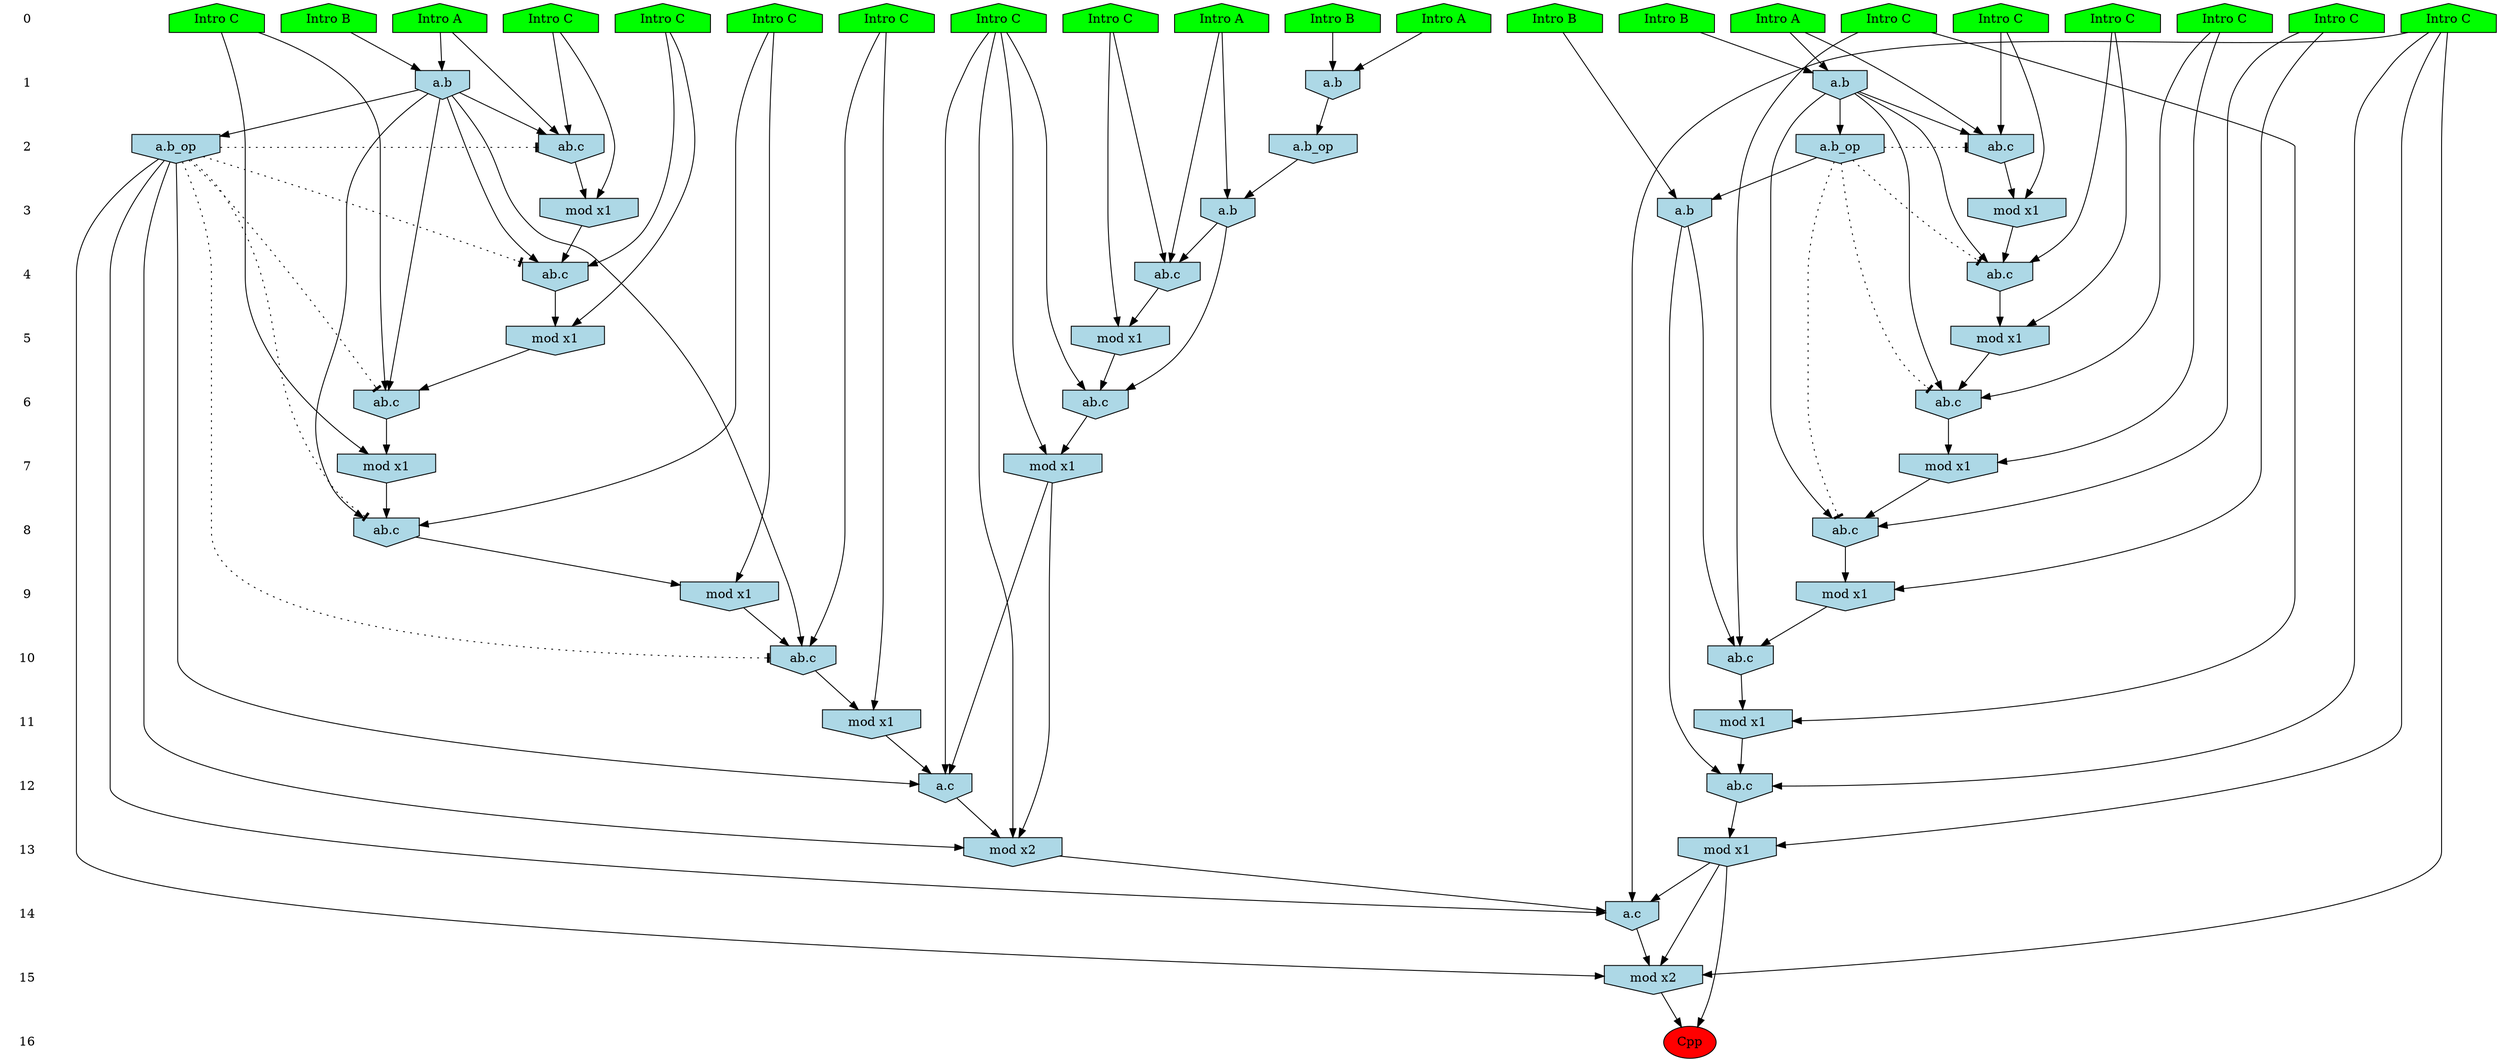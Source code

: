/* Compression of 1 causal flows obtained in average at 2.097213E+01 t.u */
/* Compressed causal flows were: [3943] */
digraph G{
 ranksep=.5 ; 
{ rank = same ; "0" [shape=plaintext] ; node_1 [label ="Intro B", shape=house, style=filled, fillcolor=green] ;
node_2 [label ="Intro B", shape=house, style=filled, fillcolor=green] ;
node_3 [label ="Intro A", shape=house, style=filled, fillcolor=green] ;
node_4 [label ="Intro B", shape=house, style=filled, fillcolor=green] ;
node_5 [label ="Intro A", shape=house, style=filled, fillcolor=green] ;
node_6 [label ="Intro A", shape=house, style=filled, fillcolor=green] ;
node_7 [label ="Intro A", shape=house, style=filled, fillcolor=green] ;
node_8 [label ="Intro B", shape=house, style=filled, fillcolor=green] ;
node_9 [label ="Intro C", shape=house, style=filled, fillcolor=green] ;
node_10 [label ="Intro C", shape=house, style=filled, fillcolor=green] ;
node_11 [label ="Intro C", shape=house, style=filled, fillcolor=green] ;
node_12 [label ="Intro C", shape=house, style=filled, fillcolor=green] ;
node_13 [label ="Intro C", shape=house, style=filled, fillcolor=green] ;
node_14 [label ="Intro C", shape=house, style=filled, fillcolor=green] ;
node_15 [label ="Intro C", shape=house, style=filled, fillcolor=green] ;
node_16 [label ="Intro C", shape=house, style=filled, fillcolor=green] ;
node_17 [label ="Intro C", shape=house, style=filled, fillcolor=green] ;
node_18 [label ="Intro C", shape=house, style=filled, fillcolor=green] ;
node_19 [label ="Intro C", shape=house, style=filled, fillcolor=green] ;
node_20 [label ="Intro C", shape=house, style=filled, fillcolor=green] ;
node_21 [label ="Intro C", shape=house, style=filled, fillcolor=green] ;
}
{ rank = same ; "1" [shape=plaintext] ; node_22 [label="a.b", shape=invhouse, style=filled, fillcolor = lightblue] ;
node_30 [label="a.b", shape=invhouse, style=filled, fillcolor = lightblue] ;
node_36 [label="a.b", shape=invhouse, style=filled, fillcolor = lightblue] ;
}
{ rank = same ; "2" [shape=plaintext] ; node_23 [label="ab.c", shape=invhouse, style=filled, fillcolor = lightblue] ;
node_31 [label="ab.c", shape=invhouse, style=filled, fillcolor = lightblue] ;
node_34 [label="a.b_op", shape=invhouse, style=filled, fillcolor = lightblue] ;
node_37 [label="a.b_op", shape=invhouse, style=filled, fillcolor = lightblue] ;
node_54 [label="a.b_op", shape=invhouse, style=filled, fillcolor = lightblue] ;
}
{ rank = same ; "3" [shape=plaintext] ; node_24 [label="mod x1", shape=invhouse, style=filled, fillcolor = lightblue] ;
node_32 [label="mod x1", shape=invhouse, style=filled, fillcolor = lightblue] ;
node_40 [label="a.b", shape=invhouse, style=filled, fillcolor = lightblue] ;
node_43 [label="a.b", shape=invhouse, style=filled, fillcolor = lightblue] ;
}
{ rank = same ; "4" [shape=plaintext] ; node_25 [label="ab.c", shape=invhouse, style=filled, fillcolor = lightblue] ;
node_35 [label="ab.c", shape=invhouse, style=filled, fillcolor = lightblue] ;
node_42 [label="ab.c", shape=invhouse, style=filled, fillcolor = lightblue] ;
}
{ rank = same ; "5" [shape=plaintext] ; node_26 [label="mod x1", shape=invhouse, style=filled, fillcolor = lightblue] ;
node_38 [label="mod x1", shape=invhouse, style=filled, fillcolor = lightblue] ;
node_44 [label="mod x1", shape=invhouse, style=filled, fillcolor = lightblue] ;
}
{ rank = same ; "6" [shape=plaintext] ; node_27 [label="ab.c", shape=invhouse, style=filled, fillcolor = lightblue] ;
node_39 [label="ab.c", shape=invhouse, style=filled, fillcolor = lightblue] ;
node_49 [label="ab.c", shape=invhouse, style=filled, fillcolor = lightblue] ;
}
{ rank = same ; "7" [shape=plaintext] ; node_28 [label="mod x1", shape=invhouse, style=filled, fillcolor = lightblue] ;
node_41 [label="mod x1", shape=invhouse, style=filled, fillcolor = lightblue] ;
node_50 [label="mod x1", shape=invhouse, style=filled, fillcolor = lightblue] ;
}
{ rank = same ; "8" [shape=plaintext] ; node_29 [label="ab.c", shape=invhouse, style=filled, fillcolor = lightblue] ;
node_47 [label="ab.c", shape=invhouse, style=filled, fillcolor = lightblue] ;
}
{ rank = same ; "9" [shape=plaintext] ; node_33 [label="mod x1", shape=invhouse, style=filled, fillcolor = lightblue] ;
node_48 [label="mod x1", shape=invhouse, style=filled, fillcolor = lightblue] ;
}
{ rank = same ; "10" [shape=plaintext] ; node_45 [label="ab.c", shape=invhouse, style=filled, fillcolor = lightblue] ;
node_51 [label="ab.c", shape=invhouse, style=filled, fillcolor = lightblue] ;
}
{ rank = same ; "11" [shape=plaintext] ; node_46 [label="mod x1", shape=invhouse, style=filled, fillcolor = lightblue] ;
node_52 [label="mod x1", shape=invhouse, style=filled, fillcolor = lightblue] ;
}
{ rank = same ; "12" [shape=plaintext] ; node_53 [label="ab.c", shape=invhouse, style=filled, fillcolor = lightblue] ;
node_55 [label="a.c", shape=invhouse, style=filled, fillcolor = lightblue] ;
}
{ rank = same ; "13" [shape=plaintext] ; node_56 [label="mod x1", shape=invhouse, style=filled, fillcolor = lightblue] ;
node_57 [label="mod x2", shape=invhouse, style=filled, fillcolor = lightblue] ;
}
{ rank = same ; "14" [shape=plaintext] ; node_58 [label="a.c", shape=invhouse, style=filled, fillcolor = lightblue] ;
}
{ rank = same ; "15" [shape=plaintext] ; node_59 [label="mod x2", shape=invhouse, style=filled, fillcolor = lightblue] ;
}
{ rank = same ; "16" [shape=plaintext] ; node_60 [label ="Cpp", style=filled, fillcolor=red] ;
}
"0" -> "1" [style="invis"]; 
"1" -> "2" [style="invis"]; 
"2" -> "3" [style="invis"]; 
"3" -> "4" [style="invis"]; 
"4" -> "5" [style="invis"]; 
"5" -> "6" [style="invis"]; 
"6" -> "7" [style="invis"]; 
"7" -> "8" [style="invis"]; 
"8" -> "9" [style="invis"]; 
"9" -> "10" [style="invis"]; 
"10" -> "11" [style="invis"]; 
"11" -> "12" [style="invis"]; 
"12" -> "13" [style="invis"]; 
"13" -> "14" [style="invis"]; 
"14" -> "15" [style="invis"]; 
"15" -> "16" [style="invis"]; 
node_2 -> node_22
node_7 -> node_22
node_7 -> node_23
node_18 -> node_23
node_22 -> node_23
node_18 -> node_24
node_23 -> node_24
node_16 -> node_25
node_22 -> node_25
node_24 -> node_25
node_16 -> node_26
node_25 -> node_26
node_9 -> node_27
node_22 -> node_27
node_26 -> node_27
node_9 -> node_28
node_27 -> node_28
node_14 -> node_29
node_22 -> node_29
node_28 -> node_29
node_5 -> node_30
node_8 -> node_30
node_5 -> node_31
node_13 -> node_31
node_30 -> node_31
node_13 -> node_32
node_31 -> node_32
node_14 -> node_33
node_29 -> node_33
node_22 -> node_34
node_20 -> node_35
node_30 -> node_35
node_32 -> node_35
node_3 -> node_36
node_4 -> node_36
node_36 -> node_37
node_20 -> node_38
node_35 -> node_38
node_17 -> node_39
node_30 -> node_39
node_38 -> node_39
node_6 -> node_40
node_37 -> node_40
node_17 -> node_41
node_39 -> node_41
node_6 -> node_42
node_10 -> node_42
node_40 -> node_42
node_1 -> node_43
node_34 -> node_43
node_10 -> node_44
node_42 -> node_44
node_21 -> node_45
node_33 -> node_45
node_43 -> node_45
node_21 -> node_46
node_45 -> node_46
node_12 -> node_47
node_30 -> node_47
node_41 -> node_47
node_12 -> node_48
node_47 -> node_48
node_15 -> node_49
node_40 -> node_49
node_44 -> node_49
node_15 -> node_50
node_49 -> node_50
node_11 -> node_51
node_30 -> node_51
node_48 -> node_51
node_11 -> node_52
node_51 -> node_52
node_19 -> node_53
node_43 -> node_53
node_46 -> node_53
node_30 -> node_54
node_15 -> node_55
node_50 -> node_55
node_52 -> node_55
node_54 -> node_55
node_19 -> node_56
node_53 -> node_56
node_15 -> node_57
node_50 -> node_57
node_54 -> node_57
node_55 -> node_57
node_19 -> node_58
node_54 -> node_58
node_56 -> node_58
node_57 -> node_58
node_19 -> node_59
node_54 -> node_59
node_56 -> node_59
node_58 -> node_59
node_56 -> node_60
node_59 -> node_60
node_34 -> node_29 [style=dotted, arrowhead = tee] 
node_34 -> node_27 [style=dotted, arrowhead = tee] 
node_34 -> node_25 [style=dotted, arrowhead = tee] 
node_34 -> node_23 [style=dotted, arrowhead = tee] 
node_54 -> node_51 [style=dotted, arrowhead = tee] 
node_54 -> node_47 [style=dotted, arrowhead = tee] 
node_54 -> node_39 [style=dotted, arrowhead = tee] 
node_54 -> node_35 [style=dotted, arrowhead = tee] 
node_54 -> node_31 [style=dotted, arrowhead = tee] 
}
/*
 Dot generation time: 0.000162
*/